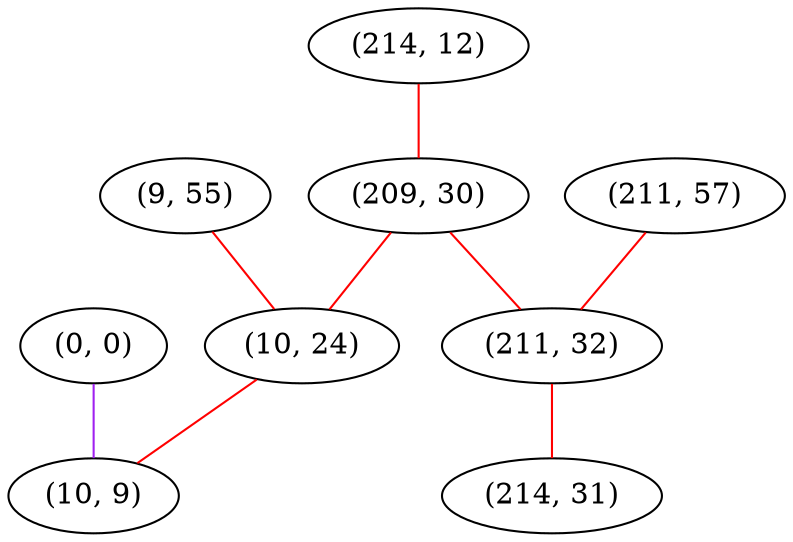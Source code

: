 graph "" {
"(0, 0)";
"(214, 12)";
"(209, 30)";
"(9, 55)";
"(10, 24)";
"(211, 57)";
"(211, 32)";
"(214, 31)";
"(10, 9)";
"(0, 0)" -- "(10, 9)"  [color=purple, key=0, weight=4];
"(214, 12)" -- "(209, 30)"  [color=red, key=0, weight=1];
"(209, 30)" -- "(211, 32)"  [color=red, key=0, weight=1];
"(209, 30)" -- "(10, 24)"  [color=red, key=0, weight=1];
"(9, 55)" -- "(10, 24)"  [color=red, key=0, weight=1];
"(10, 24)" -- "(10, 9)"  [color=red, key=0, weight=1];
"(211, 57)" -- "(211, 32)"  [color=red, key=0, weight=1];
"(211, 32)" -- "(214, 31)"  [color=red, key=0, weight=1];
}
